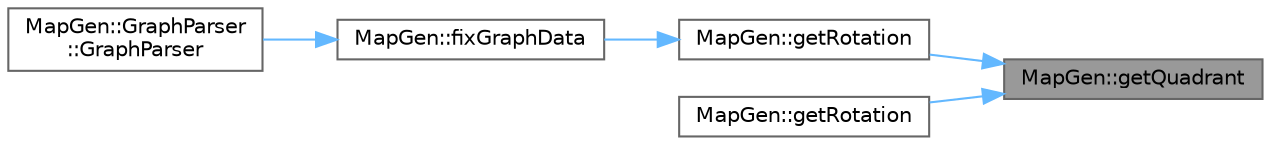 digraph "MapGen::getQuadrant"
{
 // INTERACTIVE_SVG=YES
 // LATEX_PDF_SIZE
  bgcolor="transparent";
  edge [fontname=Helvetica,fontsize=10,labelfontname=Helvetica,labelfontsize=10];
  node [fontname=Helvetica,fontsize=10,shape=box,height=0.2,width=0.4];
  rankdir="RL";
  Node1 [id="Node000001",label="MapGen::getQuadrant",height=0.2,width=0.4,color="gray40", fillcolor="grey60", style="filled", fontcolor="black",tooltip=" "];
  Node1 -> Node2 [id="edge1_Node000001_Node000002",dir="back",color="steelblue1",style="solid",tooltip=" "];
  Node2 [id="Node000002",label="MapGen::getRotation",height=0.2,width=0.4,color="grey40", fillcolor="white", style="filled",URL="$d2/de5/namespaceMapGen.html#ae6f4a94c2e0b61eb86e11a40c22dfa46",tooltip=" "];
  Node2 -> Node3 [id="edge2_Node000002_Node000003",dir="back",color="steelblue1",style="solid",tooltip=" "];
  Node3 [id="Node000003",label="MapGen::fixGraphData",height=0.2,width=0.4,color="grey40", fillcolor="white", style="filled",URL="$d2/de5/namespaceMapGen.html#a61ea18de27aac306fc04cf4ebf8038c3",tooltip=" "];
  Node3 -> Node4 [id="edge3_Node000003_Node000004",dir="back",color="steelblue1",style="solid",tooltip=" "];
  Node4 [id="Node000004",label="MapGen::GraphParser\l::GraphParser",height=0.2,width=0.4,color="grey40", fillcolor="white", style="filled",URL="$d0/d95/classMapGen_1_1GraphParser.html#a29cba7f149768e4865016cc96451babf",tooltip=" "];
  Node1 -> Node5 [id="edge4_Node000001_Node000005",dir="back",color="steelblue1",style="solid",tooltip=" "];
  Node5 [id="Node000005",label="MapGen::getRotation",height=0.2,width=0.4,color="grey40", fillcolor="white", style="filled",URL="$d2/de5/namespaceMapGen.html#ad6f66548bf8d712e21535d5d1c6ad187",tooltip=" "];
}
